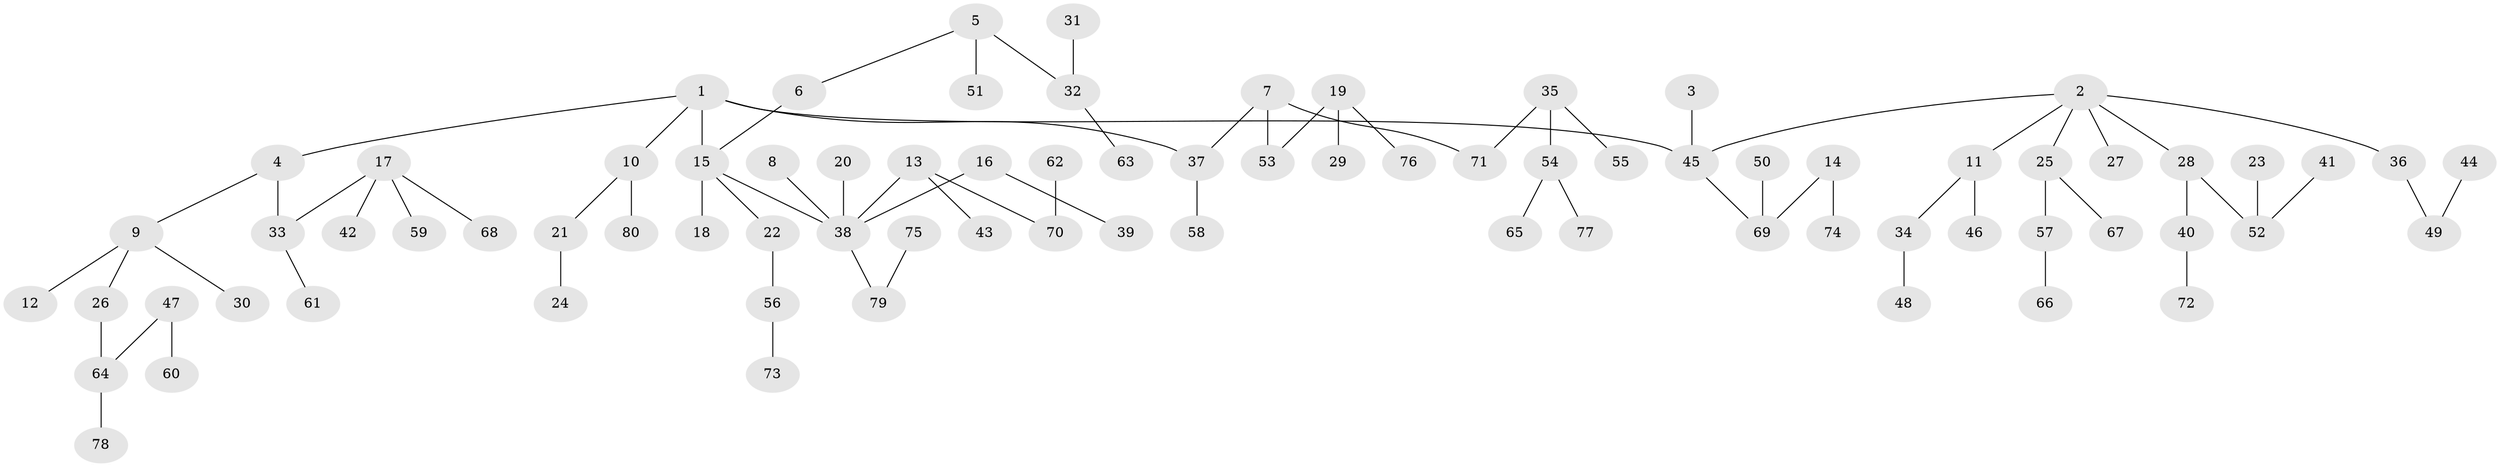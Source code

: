 // original degree distribution, {6: 0.023076923076923078, 5: 0.023076923076923078, 4: 0.08461538461538462, 1: 0.5307692307692308, 7: 0.007692307692307693, 3: 0.14615384615384616, 2: 0.18461538461538463}
// Generated by graph-tools (version 1.1) at 2025/37/03/04/25 23:37:16]
// undirected, 80 vertices, 79 edges
graph export_dot {
  node [color=gray90,style=filled];
  1;
  2;
  3;
  4;
  5;
  6;
  7;
  8;
  9;
  10;
  11;
  12;
  13;
  14;
  15;
  16;
  17;
  18;
  19;
  20;
  21;
  22;
  23;
  24;
  25;
  26;
  27;
  28;
  29;
  30;
  31;
  32;
  33;
  34;
  35;
  36;
  37;
  38;
  39;
  40;
  41;
  42;
  43;
  44;
  45;
  46;
  47;
  48;
  49;
  50;
  51;
  52;
  53;
  54;
  55;
  56;
  57;
  58;
  59;
  60;
  61;
  62;
  63;
  64;
  65;
  66;
  67;
  68;
  69;
  70;
  71;
  72;
  73;
  74;
  75;
  76;
  77;
  78;
  79;
  80;
  1 -- 4 [weight=1.0];
  1 -- 10 [weight=1.0];
  1 -- 15 [weight=1.0];
  1 -- 37 [weight=1.0];
  1 -- 45 [weight=1.0];
  2 -- 11 [weight=1.0];
  2 -- 25 [weight=1.0];
  2 -- 27 [weight=1.0];
  2 -- 28 [weight=1.0];
  2 -- 36 [weight=1.0];
  2 -- 45 [weight=1.0];
  3 -- 45 [weight=1.0];
  4 -- 9 [weight=1.0];
  4 -- 33 [weight=1.0];
  5 -- 6 [weight=1.0];
  5 -- 32 [weight=1.0];
  5 -- 51 [weight=1.0];
  6 -- 15 [weight=1.0];
  7 -- 37 [weight=1.0];
  7 -- 53 [weight=1.0];
  7 -- 71 [weight=1.0];
  8 -- 38 [weight=1.0];
  9 -- 12 [weight=1.0];
  9 -- 26 [weight=1.0];
  9 -- 30 [weight=1.0];
  10 -- 21 [weight=1.0];
  10 -- 80 [weight=1.0];
  11 -- 34 [weight=1.0];
  11 -- 46 [weight=1.0];
  13 -- 38 [weight=1.0];
  13 -- 43 [weight=1.0];
  13 -- 70 [weight=1.0];
  14 -- 69 [weight=1.0];
  14 -- 74 [weight=1.0];
  15 -- 18 [weight=1.0];
  15 -- 22 [weight=1.0];
  15 -- 38 [weight=1.0];
  16 -- 38 [weight=1.0];
  16 -- 39 [weight=1.0];
  17 -- 33 [weight=1.0];
  17 -- 42 [weight=1.0];
  17 -- 59 [weight=1.0];
  17 -- 68 [weight=1.0];
  19 -- 29 [weight=1.0];
  19 -- 53 [weight=1.0];
  19 -- 76 [weight=1.0];
  20 -- 38 [weight=1.0];
  21 -- 24 [weight=1.0];
  22 -- 56 [weight=1.0];
  23 -- 52 [weight=1.0];
  25 -- 57 [weight=1.0];
  25 -- 67 [weight=1.0];
  26 -- 64 [weight=1.0];
  28 -- 40 [weight=1.0];
  28 -- 52 [weight=1.0];
  31 -- 32 [weight=1.0];
  32 -- 63 [weight=1.0];
  33 -- 61 [weight=1.0];
  34 -- 48 [weight=1.0];
  35 -- 54 [weight=1.0];
  35 -- 55 [weight=1.0];
  35 -- 71 [weight=1.0];
  36 -- 49 [weight=1.0];
  37 -- 58 [weight=1.0];
  38 -- 79 [weight=1.0];
  40 -- 72 [weight=1.0];
  41 -- 52 [weight=1.0];
  44 -- 49 [weight=1.0];
  45 -- 69 [weight=1.0];
  47 -- 60 [weight=1.0];
  47 -- 64 [weight=1.0];
  50 -- 69 [weight=1.0];
  54 -- 65 [weight=1.0];
  54 -- 77 [weight=1.0];
  56 -- 73 [weight=1.0];
  57 -- 66 [weight=1.0];
  62 -- 70 [weight=1.0];
  64 -- 78 [weight=1.0];
  75 -- 79 [weight=1.0];
}

